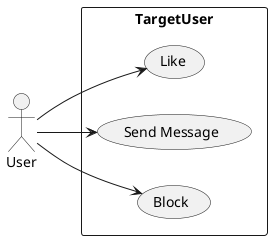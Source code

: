 @startuml
left to right direction
actor "User" as User
rectangle TargetUser{
    usecase "Like" as Like
    usecase "Send Message" as SendMessage
    usecase "Block" as Block
}
User --> Like
User --> SendMessage
User --> Block
@enduml